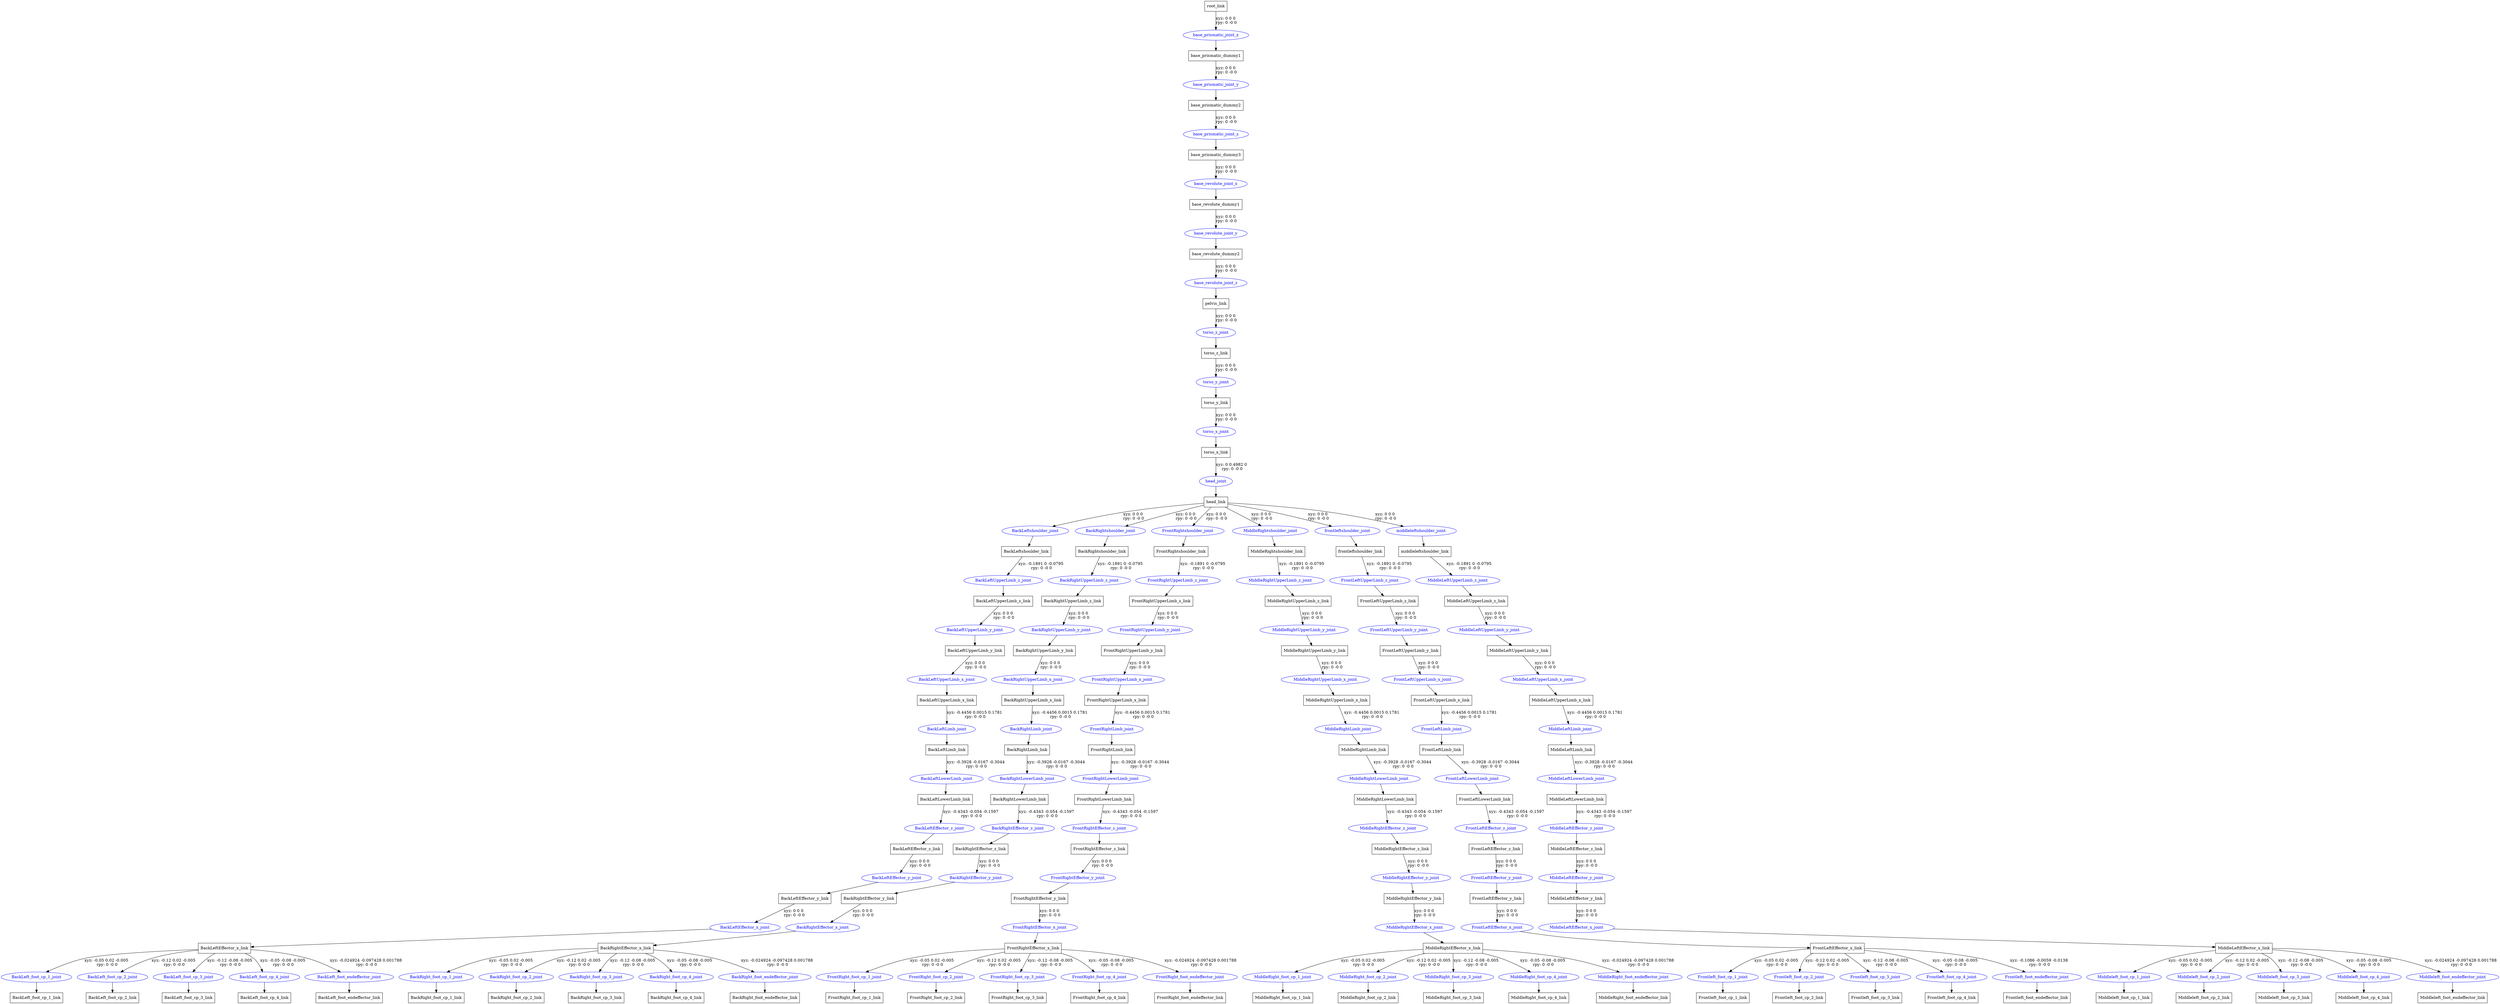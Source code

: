 digraph G {
node [shape=box];
"root_link" [label="root_link"];
"base_prismatic_dummy1" [label="base_prismatic_dummy1"];
"base_prismatic_dummy2" [label="base_prismatic_dummy2"];
"base_prismatic_dummy3" [label="base_prismatic_dummy3"];
"base_revolute_dummy1" [label="base_revolute_dummy1"];
"base_revolute_dummy2" [label="base_revolute_dummy2"];
"pelvis_link" [label="pelvis_link"];
"torso_z_link" [label="torso_z_link"];
"torso_y_link" [label="torso_y_link"];
"torso_x_link" [label="torso_x_link"];
"head_link" [label="head_link"];
"BackLeftshoulder_link" [label="BackLeftshoulder_link"];
"BackLeftUpperLimb_z_link" [label="BackLeftUpperLimb_z_link"];
"BackLeftUpperLimb_y_link" [label="BackLeftUpperLimb_y_link"];
"BackLeftUpperLimb_x_link" [label="BackLeftUpperLimb_x_link"];
"BackLeftLimb_link" [label="BackLeftLimb_link"];
"BackLeftLowerLimb_link" [label="BackLeftLowerLimb_link"];
"BackLeftEffector_z_link" [label="BackLeftEffector_z_link"];
"BackLeftEffector_y_link" [label="BackLeftEffector_y_link"];
"BackLeftEffector_x_link" [label="BackLeftEffector_x_link"];
"BackLeft_foot_cp_1_link" [label="BackLeft_foot_cp_1_link"];
"BackLeft_foot_cp_2_link" [label="BackLeft_foot_cp_2_link"];
"BackLeft_foot_cp_3_link" [label="BackLeft_foot_cp_3_link"];
"BackLeft_foot_cp_4_link" [label="BackLeft_foot_cp_4_link"];
"BackLeft_foot_endeffector_link" [label="BackLeft_foot_endeffector_link"];
"BackRightshoulder_link" [label="BackRightshoulder_link"];
"BackRightUpperLimb_z_link" [label="BackRightUpperLimb_z_link"];
"BackRightUpperLimb_y_link" [label="BackRightUpperLimb_y_link"];
"BackRightUpperLimb_x_link" [label="BackRightUpperLimb_x_link"];
"BackRightLimb_link" [label="BackRightLimb_link"];
"BackRightLowerLimb_link" [label="BackRightLowerLimb_link"];
"BackRightEffector_z_link" [label="BackRightEffector_z_link"];
"BackRightEffector_y_link" [label="BackRightEffector_y_link"];
"BackRightEffector_x_link" [label="BackRightEffector_x_link"];
"BackRight_foot_cp_1_link" [label="BackRight_foot_cp_1_link"];
"BackRight_foot_cp_2_link" [label="BackRight_foot_cp_2_link"];
"BackRight_foot_cp_3_link" [label="BackRight_foot_cp_3_link"];
"BackRight_foot_cp_4_link" [label="BackRight_foot_cp_4_link"];
"BackRight_foot_endeffector_link" [label="BackRight_foot_endeffector_link"];
"FrontRightshoulder_link" [label="FrontRightshoulder_link"];
"FrontRightUpperLimb_z_link" [label="FrontRightUpperLimb_z_link"];
"FrontRightUpperLimb_y_link" [label="FrontRightUpperLimb_y_link"];
"FrontRightUpperLimb_x_link" [label="FrontRightUpperLimb_x_link"];
"FrontRightLimb_link" [label="FrontRightLimb_link"];
"FrontRightLowerLimb_link" [label="FrontRightLowerLimb_link"];
"FrontRightEffector_z_link" [label="FrontRightEffector_z_link"];
"FrontRightEffector_y_link" [label="FrontRightEffector_y_link"];
"FrontRightEffector_x_link" [label="FrontRightEffector_x_link"];
"FrontRight_foot_cp_1_link" [label="FrontRight_foot_cp_1_link"];
"FrontRight_foot_cp_2_link" [label="FrontRight_foot_cp_2_link"];
"FrontRight_foot_cp_3_link" [label="FrontRight_foot_cp_3_link"];
"FrontRight_foot_cp_4_link" [label="FrontRight_foot_cp_4_link"];
"FrontRight_foot_endeffector_link" [label="FrontRight_foot_endeffector_link"];
"MiddleRightshoulder_link" [label="MiddleRightshoulder_link"];
"MiddleRightUpperLimb_z_link" [label="MiddleRightUpperLimb_z_link"];
"MiddleRightUpperLimb_y_link" [label="MiddleRightUpperLimb_y_link"];
"MiddleRightUpperLimb_x_link" [label="MiddleRightUpperLimb_x_link"];
"MiddleRightLimb_link" [label="MiddleRightLimb_link"];
"MiddleRightLowerLimb_link" [label="MiddleRightLowerLimb_link"];
"MiddleRightEffector_z_link" [label="MiddleRightEffector_z_link"];
"MiddleRightEffector_y_link" [label="MiddleRightEffector_y_link"];
"MiddleRightEffector_x_link" [label="MiddleRightEffector_x_link"];
"MiddleRight_foot_cp_1_link" [label="MiddleRight_foot_cp_1_link"];
"MiddleRight_foot_cp_2_link" [label="MiddleRight_foot_cp_2_link"];
"MiddleRight_foot_cp_3_link" [label="MiddleRight_foot_cp_3_link"];
"MiddleRight_foot_cp_4_link" [label="MiddleRight_foot_cp_4_link"];
"MiddleRight_foot_endeffector_link" [label="MiddleRight_foot_endeffector_link"];
"frontleftshoulder_link" [label="frontleftshoulder_link"];
"FrontLeftUpperLimb_z_link" [label="FrontLeftUpperLimb_z_link"];
"FrontLeftUpperLimb_y_link" [label="FrontLeftUpperLimb_y_link"];
"FrontLeftUpperLimb_x_link" [label="FrontLeftUpperLimb_x_link"];
"FrontLeftLimb_link" [label="FrontLeftLimb_link"];
"FrontLeftLowerLimb_link" [label="FrontLeftLowerLimb_link"];
"FrontLeftEffector_z_link" [label="FrontLeftEffector_z_link"];
"FrontLeftEffector_y_link" [label="FrontLeftEffector_y_link"];
"FrontLeftEffector_x_link" [label="FrontLeftEffector_x_link"];
"Frontleft_foot_cp_1_link" [label="Frontleft_foot_cp_1_link"];
"Frontleft_foot_cp_2_link" [label="Frontleft_foot_cp_2_link"];
"Frontleft_foot_cp_3_link" [label="Frontleft_foot_cp_3_link"];
"Frontleft_foot_cp_4_link" [label="Frontleft_foot_cp_4_link"];
"Frontleft_foot_endeffector_link" [label="Frontleft_foot_endeffector_link"];
"middleleftshoulder_link" [label="middleleftshoulder_link"];
"MiddleLeftUpperLimb_z_link" [label="MiddleLeftUpperLimb_z_link"];
"MiddleLeftUpperLimb_y_link" [label="MiddleLeftUpperLimb_y_link"];
"MiddleLeftUpperLimb_x_link" [label="MiddleLeftUpperLimb_x_link"];
"MiddleLeftLimb_link" [label="MiddleLeftLimb_link"];
"MiddleLeftLowerLimb_link" [label="MiddleLeftLowerLimb_link"];
"MiddleLeftEffector_z_link" [label="MiddleLeftEffector_z_link"];
"MiddleLeftEffector_y_link" [label="MiddleLeftEffector_y_link"];
"MiddleLeftEffector_x_link" [label="MiddleLeftEffector_x_link"];
"Middleleft_foot_cp_1_link" [label="Middleleft_foot_cp_1_link"];
"Middleleft_foot_cp_2_link" [label="Middleleft_foot_cp_2_link"];
"Middleleft_foot_cp_3_link" [label="Middleleft_foot_cp_3_link"];
"Middleleft_foot_cp_4_link" [label="Middleleft_foot_cp_4_link"];
"Middleleft_foot_endeffector_link" [label="Middleleft_foot_endeffector_link"];
node [shape=ellipse, color=blue, fontcolor=blue];
"root_link" -> "base_prismatic_joint_x" [label="xyz: 0 0 0 \nrpy: 0 -0 0"]
"base_prismatic_joint_x" -> "base_prismatic_dummy1"
"base_prismatic_dummy1" -> "base_prismatic_joint_y" [label="xyz: 0 0 0 \nrpy: 0 -0 0"]
"base_prismatic_joint_y" -> "base_prismatic_dummy2"
"base_prismatic_dummy2" -> "base_prismatic_joint_z" [label="xyz: 0 0 0 \nrpy: 0 -0 0"]
"base_prismatic_joint_z" -> "base_prismatic_dummy3"
"base_prismatic_dummy3" -> "base_revolute_joint_x" [label="xyz: 0 0 0 \nrpy: 0 -0 0"]
"base_revolute_joint_x" -> "base_revolute_dummy1"
"base_revolute_dummy1" -> "base_revolute_joint_y" [label="xyz: 0 0 0 \nrpy: 0 -0 0"]
"base_revolute_joint_y" -> "base_revolute_dummy2"
"base_revolute_dummy2" -> "base_revolute_joint_z" [label="xyz: 0 0 0 \nrpy: 0 -0 0"]
"base_revolute_joint_z" -> "pelvis_link"
"pelvis_link" -> "torso_z_joint" [label="xyz: 0 0 0 \nrpy: 0 -0 0"]
"torso_z_joint" -> "torso_z_link"
"torso_z_link" -> "torso_y_joint" [label="xyz: 0 0 0 \nrpy: 0 -0 0"]
"torso_y_joint" -> "torso_y_link"
"torso_y_link" -> "torso_x_joint" [label="xyz: 0 0 0 \nrpy: 0 -0 0"]
"torso_x_joint" -> "torso_x_link"
"torso_x_link" -> "head_joint" [label="xyz: 0 0.4982 0 \nrpy: 0 -0 0"]
"head_joint" -> "head_link"
"head_link" -> "BackLeftshoulder_joint" [label="xyz: 0 0 0 \nrpy: 0 -0 0"]
"BackLeftshoulder_joint" -> "BackLeftshoulder_link"
"BackLeftshoulder_link" -> "BackLeftUpperLimb_z_joint" [label="xyz: -0.1891 0 -0.0795 \nrpy: 0 -0 0"]
"BackLeftUpperLimb_z_joint" -> "BackLeftUpperLimb_z_link"
"BackLeftUpperLimb_z_link" -> "BackLeftUpperLimb_y_joint" [label="xyz: 0 0 0 \nrpy: 0 -0 0"]
"BackLeftUpperLimb_y_joint" -> "BackLeftUpperLimb_y_link"
"BackLeftUpperLimb_y_link" -> "BackLeftUpperLimb_x_joint" [label="xyz: 0 0 0 \nrpy: 0 -0 0"]
"BackLeftUpperLimb_x_joint" -> "BackLeftUpperLimb_x_link"
"BackLeftUpperLimb_x_link" -> "BackLeftLimb_joint" [label="xyz: -0.4456 0.0015 0.1781 \nrpy: 0 -0 0"]
"BackLeftLimb_joint" -> "BackLeftLimb_link"
"BackLeftLimb_link" -> "BackLeftLowerLimb_joint" [label="xyz: -0.3928 -0.0167 -0.3044 \nrpy: 0 -0 0"]
"BackLeftLowerLimb_joint" -> "BackLeftLowerLimb_link"
"BackLeftLowerLimb_link" -> "BackLeftEffector_z_joint" [label="xyz: -0.4343 -0.054 -0.1597 \nrpy: 0 -0 0"]
"BackLeftEffector_z_joint" -> "BackLeftEffector_z_link"
"BackLeftEffector_z_link" -> "BackLeftEffector_y_joint" [label="xyz: 0 0 0 \nrpy: 0 -0 0"]
"BackLeftEffector_y_joint" -> "BackLeftEffector_y_link"
"BackLeftEffector_y_link" -> "BackLeftEffector_x_joint" [label="xyz: 0 0 0 \nrpy: 0 -0 0"]
"BackLeftEffector_x_joint" -> "BackLeftEffector_x_link"
"BackLeftEffector_x_link" -> "BackLeft_foot_cp_1_joint" [label="xyz: -0.05 0.02 -0.005 \nrpy: 0 -0 0"]
"BackLeft_foot_cp_1_joint" -> "BackLeft_foot_cp_1_link"
"BackLeftEffector_x_link" -> "BackLeft_foot_cp_2_joint" [label="xyz: -0.12 0.02 -0.005 \nrpy: 0 -0 0"]
"BackLeft_foot_cp_2_joint" -> "BackLeft_foot_cp_2_link"
"BackLeftEffector_x_link" -> "BackLeft_foot_cp_3_joint" [label="xyz: -0.12 -0.08 -0.005 \nrpy: 0 -0 0"]
"BackLeft_foot_cp_3_joint" -> "BackLeft_foot_cp_3_link"
"BackLeftEffector_x_link" -> "BackLeft_foot_cp_4_joint" [label="xyz: -0.05 -0.08 -0.005 \nrpy: 0 -0 0"]
"BackLeft_foot_cp_4_joint" -> "BackLeft_foot_cp_4_link"
"BackLeftEffector_x_link" -> "BackLeft_foot_endeffector_joint" [label="xyz: -0.024924 -0.097428 0.001788 \nrpy: 0 -0 0"]
"BackLeft_foot_endeffector_joint" -> "BackLeft_foot_endeffector_link"
"head_link" -> "BackRightshoulder_joint" [label="xyz: 0 0 0 \nrpy: 0 -0 0"]
"BackRightshoulder_joint" -> "BackRightshoulder_link"
"BackRightshoulder_link" -> "BackRightUpperLimb_z_joint" [label="xyz: -0.1891 0 -0.0795 \nrpy: 0 -0 0"]
"BackRightUpperLimb_z_joint" -> "BackRightUpperLimb_z_link"
"BackRightUpperLimb_z_link" -> "BackRightUpperLimb_y_joint" [label="xyz: 0 0 0 \nrpy: 0 -0 0"]
"BackRightUpperLimb_y_joint" -> "BackRightUpperLimb_y_link"
"BackRightUpperLimb_y_link" -> "BackRightUpperLimb_x_joint" [label="xyz: 0 0 0 \nrpy: 0 -0 0"]
"BackRightUpperLimb_x_joint" -> "BackRightUpperLimb_x_link"
"BackRightUpperLimb_x_link" -> "BackRightLimb_joint" [label="xyz: -0.4456 0.0015 0.1781 \nrpy: 0 -0 0"]
"BackRightLimb_joint" -> "BackRightLimb_link"
"BackRightLimb_link" -> "BackRightLowerLimb_joint" [label="xyz: -0.3928 -0.0167 -0.3044 \nrpy: 0 -0 0"]
"BackRightLowerLimb_joint" -> "BackRightLowerLimb_link"
"BackRightLowerLimb_link" -> "BackRightEffector_z_joint" [label="xyz: -0.4343 -0.054 -0.1597 \nrpy: 0 -0 0"]
"BackRightEffector_z_joint" -> "BackRightEffector_z_link"
"BackRightEffector_z_link" -> "BackRightEffector_y_joint" [label="xyz: 0 0 0 \nrpy: 0 -0 0"]
"BackRightEffector_y_joint" -> "BackRightEffector_y_link"
"BackRightEffector_y_link" -> "BackRightEffector_x_joint" [label="xyz: 0 0 0 \nrpy: 0 -0 0"]
"BackRightEffector_x_joint" -> "BackRightEffector_x_link"
"BackRightEffector_x_link" -> "BackRight_foot_cp_1_joint" [label="xyz: -0.05 0.02 -0.005 \nrpy: 0 -0 0"]
"BackRight_foot_cp_1_joint" -> "BackRight_foot_cp_1_link"
"BackRightEffector_x_link" -> "BackRight_foot_cp_2_joint" [label="xyz: -0.12 0.02 -0.005 \nrpy: 0 -0 0"]
"BackRight_foot_cp_2_joint" -> "BackRight_foot_cp_2_link"
"BackRightEffector_x_link" -> "BackRight_foot_cp_3_joint" [label="xyz: -0.12 -0.08 -0.005 \nrpy: 0 -0 0"]
"BackRight_foot_cp_3_joint" -> "BackRight_foot_cp_3_link"
"BackRightEffector_x_link" -> "BackRight_foot_cp_4_joint" [label="xyz: -0.05 -0.08 -0.005 \nrpy: 0 -0 0"]
"BackRight_foot_cp_4_joint" -> "BackRight_foot_cp_4_link"
"BackRightEffector_x_link" -> "BackRight_foot_endeffector_joint" [label="xyz: -0.024924 -0.097428 0.001788 \nrpy: 0 -0 0"]
"BackRight_foot_endeffector_joint" -> "BackRight_foot_endeffector_link"
"head_link" -> "FrontRightshoulder_joint" [label="xyz: 0 0 0 \nrpy: 0 -0 0"]
"FrontRightshoulder_joint" -> "FrontRightshoulder_link"
"FrontRightshoulder_link" -> "FrontRightUpperLimb_z_joint" [label="xyz: -0.1891 0 -0.0795 \nrpy: 0 -0 0"]
"FrontRightUpperLimb_z_joint" -> "FrontRightUpperLimb_z_link"
"FrontRightUpperLimb_z_link" -> "FrontRightUpperLimb_y_joint" [label="xyz: 0 0 0 \nrpy: 0 -0 0"]
"FrontRightUpperLimb_y_joint" -> "FrontRightUpperLimb_y_link"
"FrontRightUpperLimb_y_link" -> "FrontRightUpperLimb_x_joint" [label="xyz: 0 0 0 \nrpy: 0 -0 0"]
"FrontRightUpperLimb_x_joint" -> "FrontRightUpperLimb_x_link"
"FrontRightUpperLimb_x_link" -> "FrontRightLimb_joint" [label="xyz: -0.4456 0.0015 0.1781 \nrpy: 0 -0 0"]
"FrontRightLimb_joint" -> "FrontRightLimb_link"
"FrontRightLimb_link" -> "FrontRightLowerLimb_joint" [label="xyz: -0.3928 -0.0167 -0.3044 \nrpy: 0 -0 0"]
"FrontRightLowerLimb_joint" -> "FrontRightLowerLimb_link"
"FrontRightLowerLimb_link" -> "FrontRightEffector_z_joint" [label="xyz: -0.4343 -0.054 -0.1597 \nrpy: 0 -0 0"]
"FrontRightEffector_z_joint" -> "FrontRightEffector_z_link"
"FrontRightEffector_z_link" -> "FrontRightEffector_y_joint" [label="xyz: 0 0 0 \nrpy: 0 -0 0"]
"FrontRightEffector_y_joint" -> "FrontRightEffector_y_link"
"FrontRightEffector_y_link" -> "FrontRightEffector_x_joint" [label="xyz: 0 0 0 \nrpy: 0 -0 0"]
"FrontRightEffector_x_joint" -> "FrontRightEffector_x_link"
"FrontRightEffector_x_link" -> "FrontRight_foot_cp_1_joint" [label="xyz: -0.05 0.02 -0.005 \nrpy: 0 -0 0"]
"FrontRight_foot_cp_1_joint" -> "FrontRight_foot_cp_1_link"
"FrontRightEffector_x_link" -> "FrontRight_foot_cp_2_joint" [label="xyz: -0.12 0.02 -0.005 \nrpy: 0 -0 0"]
"FrontRight_foot_cp_2_joint" -> "FrontRight_foot_cp_2_link"
"FrontRightEffector_x_link" -> "FrontRight_foot_cp_3_joint" [label="xyz: -0.12 -0.08 -0.005 \nrpy: 0 -0 0"]
"FrontRight_foot_cp_3_joint" -> "FrontRight_foot_cp_3_link"
"FrontRightEffector_x_link" -> "FrontRight_foot_cp_4_joint" [label="xyz: -0.05 -0.08 -0.005 \nrpy: 0 -0 0"]
"FrontRight_foot_cp_4_joint" -> "FrontRight_foot_cp_4_link"
"FrontRightEffector_x_link" -> "FrontRight_foot_endeffector_joint" [label="xyz: -0.024924 -0.097428 0.001788 \nrpy: 0 -0 0"]
"FrontRight_foot_endeffector_joint" -> "FrontRight_foot_endeffector_link"
"head_link" -> "MiddleRightshoulder_joint" [label="xyz: 0 0 0 \nrpy: 0 -0 0"]
"MiddleRightshoulder_joint" -> "MiddleRightshoulder_link"
"MiddleRightshoulder_link" -> "MiddleRightUpperLimb_z_joint" [label="xyz: -0.1891 0 -0.0795 \nrpy: 0 -0 0"]
"MiddleRightUpperLimb_z_joint" -> "MiddleRightUpperLimb_z_link"
"MiddleRightUpperLimb_z_link" -> "MiddleRightUpperLimb_y_joint" [label="xyz: 0 0 0 \nrpy: 0 -0 0"]
"MiddleRightUpperLimb_y_joint" -> "MiddleRightUpperLimb_y_link"
"MiddleRightUpperLimb_y_link" -> "MiddleRightUpperLimb_x_joint" [label="xyz: 0 0 0 \nrpy: 0 -0 0"]
"MiddleRightUpperLimb_x_joint" -> "MiddleRightUpperLimb_x_link"
"MiddleRightUpperLimb_x_link" -> "MiddleRightLimb_joint" [label="xyz: -0.4456 0.0015 0.1781 \nrpy: 0 -0 0"]
"MiddleRightLimb_joint" -> "MiddleRightLimb_link"
"MiddleRightLimb_link" -> "MiddleRightLowerLimb_joint" [label="xyz: -0.3928 -0.0167 -0.3044 \nrpy: 0 -0 0"]
"MiddleRightLowerLimb_joint" -> "MiddleRightLowerLimb_link"
"MiddleRightLowerLimb_link" -> "MiddleRightEffector_z_joint" [label="xyz: -0.4343 -0.054 -0.1597 \nrpy: 0 -0 0"]
"MiddleRightEffector_z_joint" -> "MiddleRightEffector_z_link"
"MiddleRightEffector_z_link" -> "MiddleRightEffector_y_joint" [label="xyz: 0 0 0 \nrpy: 0 -0 0"]
"MiddleRightEffector_y_joint" -> "MiddleRightEffector_y_link"
"MiddleRightEffector_y_link" -> "MiddleRightEffector_x_joint" [label="xyz: 0 0 0 \nrpy: 0 -0 0"]
"MiddleRightEffector_x_joint" -> "MiddleRightEffector_x_link"
"MiddleRightEffector_x_link" -> "MiddleRight_foot_cp_1_joint" [label="xyz: -0.05 0.02 -0.005 \nrpy: 0 -0 0"]
"MiddleRight_foot_cp_1_joint" -> "MiddleRight_foot_cp_1_link"
"MiddleRightEffector_x_link" -> "MiddleRight_foot_cp_2_joint" [label="xyz: -0.12 0.02 -0.005 \nrpy: 0 -0 0"]
"MiddleRight_foot_cp_2_joint" -> "MiddleRight_foot_cp_2_link"
"MiddleRightEffector_x_link" -> "MiddleRight_foot_cp_3_joint" [label="xyz: -0.12 -0.08 -0.005 \nrpy: 0 -0 0"]
"MiddleRight_foot_cp_3_joint" -> "MiddleRight_foot_cp_3_link"
"MiddleRightEffector_x_link" -> "MiddleRight_foot_cp_4_joint" [label="xyz: -0.05 -0.08 -0.005 \nrpy: 0 -0 0"]
"MiddleRight_foot_cp_4_joint" -> "MiddleRight_foot_cp_4_link"
"MiddleRightEffector_x_link" -> "MiddleRight_foot_endeffector_joint" [label="xyz: -0.024924 -0.097428 0.001788 \nrpy: 0 -0 0"]
"MiddleRight_foot_endeffector_joint" -> "MiddleRight_foot_endeffector_link"
"head_link" -> "frontleftshoulder_joint" [label="xyz: 0 0 0 \nrpy: 0 -0 0"]
"frontleftshoulder_joint" -> "frontleftshoulder_link"
"frontleftshoulder_link" -> "FrontLeftUpperLimb_z_joint" [label="xyz: -0.1891 0 -0.0795 \nrpy: 0 -0 0"]
"FrontLeftUpperLimb_z_joint" -> "FrontLeftUpperLimb_z_link"
"FrontLeftUpperLimb_z_link" -> "FrontLeftUpperLimb_y_joint" [label="xyz: 0 0 0 \nrpy: 0 -0 0"]
"FrontLeftUpperLimb_y_joint" -> "FrontLeftUpperLimb_y_link"
"FrontLeftUpperLimb_y_link" -> "FrontLeftUpperLimb_x_joint" [label="xyz: 0 0 0 \nrpy: 0 -0 0"]
"FrontLeftUpperLimb_x_joint" -> "FrontLeftUpperLimb_x_link"
"FrontLeftUpperLimb_x_link" -> "FrontLeftLimb_joint" [label="xyz: -0.4456 0.0015 0.1781 \nrpy: 0 -0 0"]
"FrontLeftLimb_joint" -> "FrontLeftLimb_link"
"FrontLeftLimb_link" -> "FrontLeftLowerLimb_joint" [label="xyz: -0.3928 -0.0167 -0.3044 \nrpy: 0 -0 0"]
"FrontLeftLowerLimb_joint" -> "FrontLeftLowerLimb_link"
"FrontLeftLowerLimb_link" -> "FrontLeftEffector_z_joint" [label="xyz: -0.4343 -0.054 -0.1597 \nrpy: 0 -0 0"]
"FrontLeftEffector_z_joint" -> "FrontLeftEffector_z_link"
"FrontLeftEffector_z_link" -> "FrontLeftEffector_y_joint" [label="xyz: 0 0 0 \nrpy: 0 -0 0"]
"FrontLeftEffector_y_joint" -> "FrontLeftEffector_y_link"
"FrontLeftEffector_y_link" -> "FrontLeftEffector_x_joint" [label="xyz: 0 0 0 \nrpy: 0 -0 0"]
"FrontLeftEffector_x_joint" -> "FrontLeftEffector_x_link"
"FrontLeftEffector_x_link" -> "Frontleft_foot_cp_1_joint" [label="xyz: -0.05 0.02 -0.005 \nrpy: 0 -0 0"]
"Frontleft_foot_cp_1_joint" -> "Frontleft_foot_cp_1_link"
"FrontLeftEffector_x_link" -> "Frontleft_foot_cp_2_joint" [label="xyz: -0.12 0.02 -0.005 \nrpy: 0 -0 0"]
"Frontleft_foot_cp_2_joint" -> "Frontleft_foot_cp_2_link"
"FrontLeftEffector_x_link" -> "Frontleft_foot_cp_3_joint" [label="xyz: -0.12 -0.08 -0.005 \nrpy: 0 -0 0"]
"Frontleft_foot_cp_3_joint" -> "Frontleft_foot_cp_3_link"
"FrontLeftEffector_x_link" -> "Frontleft_foot_cp_4_joint" [label="xyz: -0.05 -0.08 -0.005 \nrpy: 0 -0 0"]
"Frontleft_foot_cp_4_joint" -> "Frontleft_foot_cp_4_link"
"FrontLeftEffector_x_link" -> "Frontleft_foot_endeffector_joint" [label="xyz: -0.1086 -0.0059 -0.0138 \nrpy: 0 -0 0"]
"Frontleft_foot_endeffector_joint" -> "Frontleft_foot_endeffector_link"
"head_link" -> "middleleftshoulder_joint" [label="xyz: 0 0 0 \nrpy: 0 -0 0"]
"middleleftshoulder_joint" -> "middleleftshoulder_link"
"middleleftshoulder_link" -> "MiddleLeftUpperLimb_z_joint" [label="xyz: -0.1891 0 -0.0795 \nrpy: 0 -0 0"]
"MiddleLeftUpperLimb_z_joint" -> "MiddleLeftUpperLimb_z_link"
"MiddleLeftUpperLimb_z_link" -> "MiddleLeftUpperLimb_y_joint" [label="xyz: 0 0 0 \nrpy: 0 -0 0"]
"MiddleLeftUpperLimb_y_joint" -> "MiddleLeftUpperLimb_y_link"
"MiddleLeftUpperLimb_y_link" -> "MiddleLeftUpperLimb_x_joint" [label="xyz: 0 0 0 \nrpy: 0 -0 0"]
"MiddleLeftUpperLimb_x_joint" -> "MiddleLeftUpperLimb_x_link"
"MiddleLeftUpperLimb_x_link" -> "MiddleLeftLimb_joint" [label="xyz: -0.4456 0.0015 0.1781 \nrpy: 0 -0 0"]
"MiddleLeftLimb_joint" -> "MiddleLeftLimb_link"
"MiddleLeftLimb_link" -> "MiddleLeftLowerLimb_joint" [label="xyz: -0.3928 -0.0167 -0.3044 \nrpy: 0 -0 0"]
"MiddleLeftLowerLimb_joint" -> "MiddleLeftLowerLimb_link"
"MiddleLeftLowerLimb_link" -> "MiddleLeftEffector_z_joint" [label="xyz: -0.4343 -0.054 -0.1597 \nrpy: 0 -0 0"]
"MiddleLeftEffector_z_joint" -> "MiddleLeftEffector_z_link"
"MiddleLeftEffector_z_link" -> "MiddleLeftEffector_y_joint" [label="xyz: 0 0 0 \nrpy: 0 -0 0"]
"MiddleLeftEffector_y_joint" -> "MiddleLeftEffector_y_link"
"MiddleLeftEffector_y_link" -> "MiddleLeftEffector_x_joint" [label="xyz: 0 0 0 \nrpy: 0 -0 0"]
"MiddleLeftEffector_x_joint" -> "MiddleLeftEffector_x_link"
"MiddleLeftEffector_x_link" -> "Middleleft_foot_cp_1_joint" [label="xyz: -0.05 0.02 -0.005 \nrpy: 0 -0 0"]
"Middleleft_foot_cp_1_joint" -> "Middleleft_foot_cp_1_link"
"MiddleLeftEffector_x_link" -> "Middleleft_foot_cp_2_joint" [label="xyz: -0.12 0.02 -0.005 \nrpy: 0 -0 0"]
"Middleleft_foot_cp_2_joint" -> "Middleleft_foot_cp_2_link"
"MiddleLeftEffector_x_link" -> "Middleleft_foot_cp_3_joint" [label="xyz: -0.12 -0.08 -0.005 \nrpy: 0 -0 0"]
"Middleleft_foot_cp_3_joint" -> "Middleleft_foot_cp_3_link"
"MiddleLeftEffector_x_link" -> "Middleleft_foot_cp_4_joint" [label="xyz: -0.05 -0.08 -0.005 \nrpy: 0 -0 0"]
"Middleleft_foot_cp_4_joint" -> "Middleleft_foot_cp_4_link"
"MiddleLeftEffector_x_link" -> "Middleleft_foot_endeffector_joint" [label="xyz: -0.024924 -0.097428 0.001788 \nrpy: 0 -0 0"]
"Middleleft_foot_endeffector_joint" -> "Middleleft_foot_endeffector_link"
}
